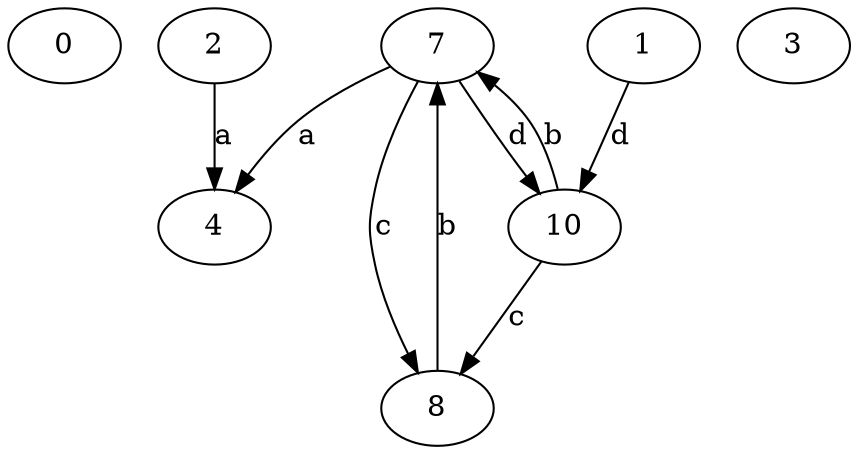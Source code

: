 strict digraph  {
0;
2;
3;
4;
7;
8;
10;
1;
2 -> 4  [label=a];
7 -> 4  [label=a];
7 -> 8  [label=c];
7 -> 10  [label=d];
8 -> 7  [label=b];
10 -> 7  [label=b];
10 -> 8  [label=c];
1 -> 10  [label=d];
}

